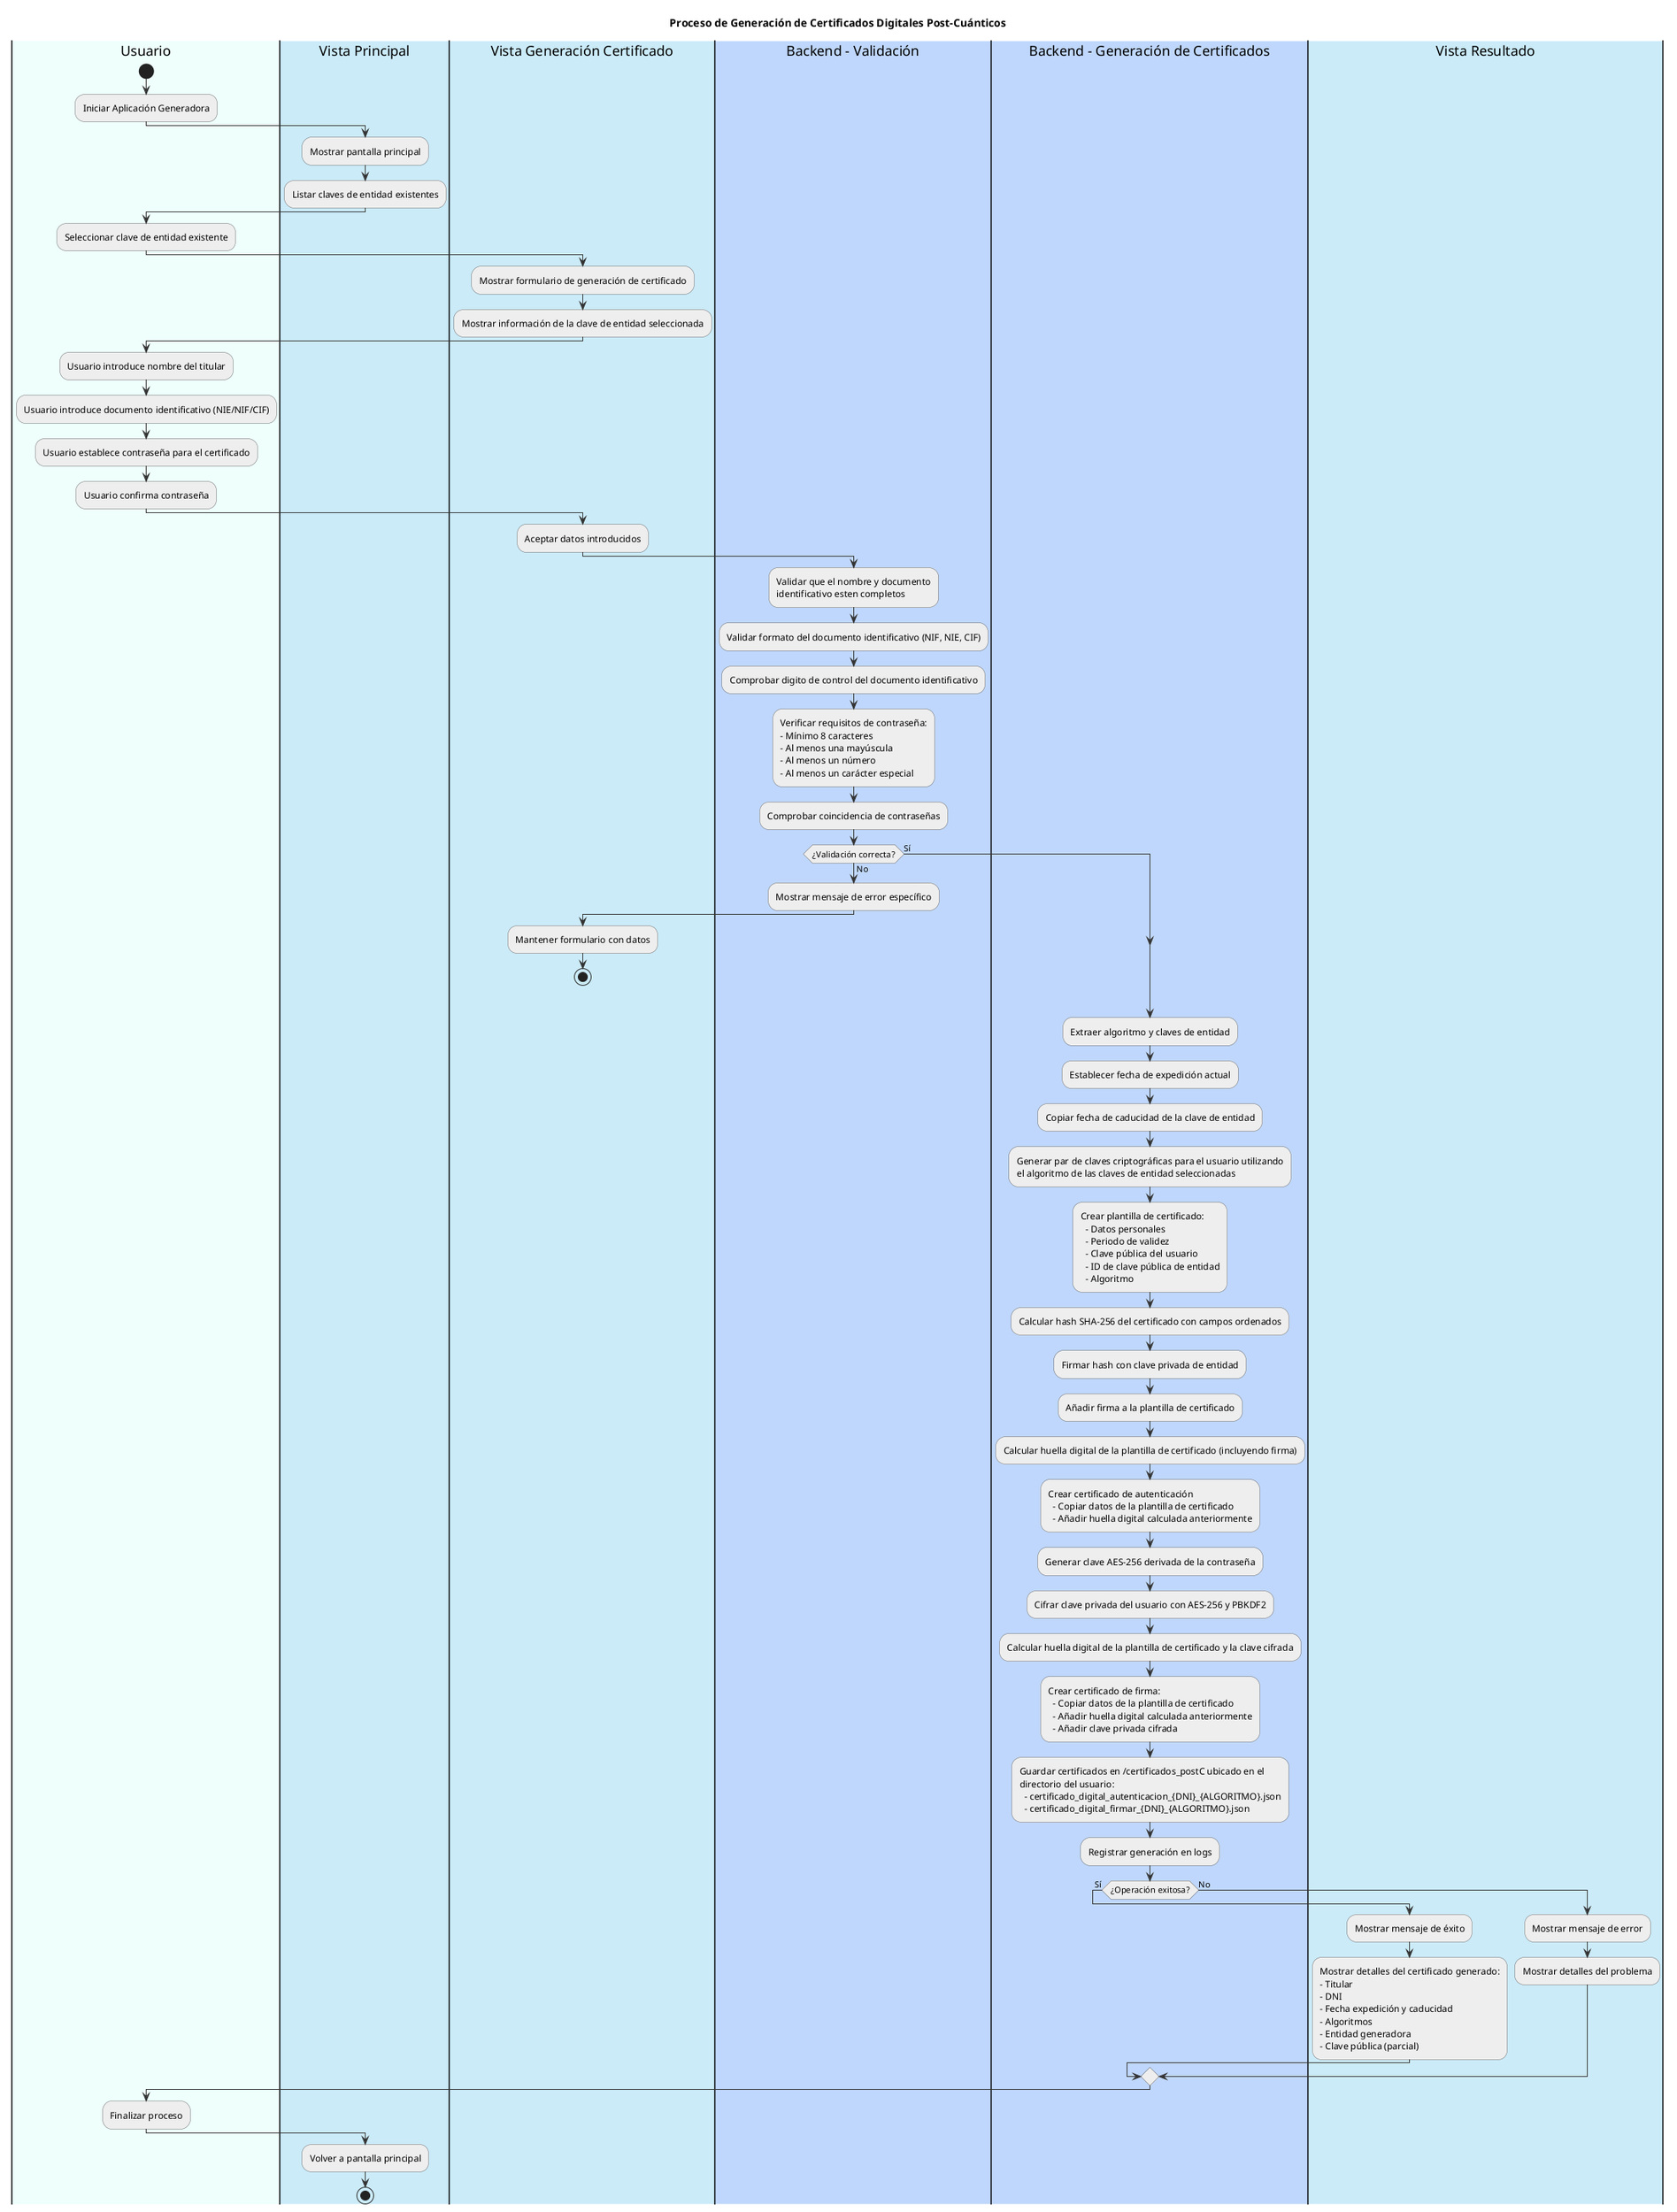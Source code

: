 @startuml Proceso de Generación de Certificados

' Configuración visual
skinparam backgroundColor white
skinparam handwritten false
skinparam DefaultFontName Arial
skinparam ArrowColor #333333
skinparam ActivityBorderColor #666666
skinparam ActivityBackgroundColor #EEEEEE

title Proceso de Generación de Certificados Digitales Post-Cuánticos

|#eefffc|Usuario|
start
:Iniciar Aplicación Generadora;

|#cbebf9|Vista Principal|
:Mostrar pantalla principal;
:Listar claves de entidad existentes;

|Usuario|
:Seleccionar clave de entidad existente;

|#cbebf9|Vista Generación Certificado|
:Mostrar formulario de generación de certificado;
:Mostrar información de la clave de entidad seleccionada;

|Usuario|
:Usuario introduce nombre del titular;
:Usuario introduce documento identificativo (NIE/NIF/CIF);
:Usuario establece contraseña para el certificado;
:Usuario confirma contraseña;

|Vista Generación Certificado|
:Aceptar datos introducidos;

|#bfd7fc|Backend - Validación|
:Validar que el nombre y documento 
identificativo esten completos;
:Validar formato del documento identificativo (NIF, NIE, CIF);
:Comprobar digito de control del documento identificativo;
:Verificar requisitos de contraseña:
- Mínimo 8 caracteres
- Al menos una mayúscula
- Al menos un número
- Al menos un carácter especial;
:Comprobar coincidencia de contraseñas;

if (¿Validación correcta?) then (No)
  :Mostrar mensaje de error específico;
  |Vista Generación Certificado|
  :Mantener formulario con datos;
  stop
else (Sí)
endif

|#bfd7fc|Backend - Generación de Certificados|
:Extraer algoritmo y claves de entidad;
:Establecer fecha de expedición actual;
:Copiar fecha de caducidad de la clave de entidad;
:Generar par de claves criptográficas para el usuario utilizando
el algoritmo de las claves de entidad seleccionadas;
:Crear plantilla de certificado:
  - Datos personales
  - Periodo de validez
  - Clave pública del usuario
  - ID de clave pública de entidad
  - Algoritmo;
:Calcular hash SHA-256 del certificado con campos ordenados;
:Firmar hash con clave privada de entidad;
:Añadir firma a la plantilla de certificado;
:Calcular huella digital de la plantilla de certificado (incluyendo firma);
:Crear certificado de autenticación
  - Copiar datos de la plantilla de certificado
  - Añadir huella digital calculada anteriormente;

:Generar clave AES-256 derivada de la contraseña;
:Cifrar clave privada del usuario con AES-256 y PBKDF2;
:Calcular huella digital de la plantilla de certificado y la clave cifrada;
:Crear certificado de firma:
  - Copiar datos de la plantilla de certificado
  - Añadir huella digital calculada anteriormente
  - Añadir clave privada cifrada;

:Guardar certificados en /certificados_postC ubicado en el 
directorio del usuario:
  - certificado_digital_autenticacion_{DNI}_{ALGORITMO}.json
  - certificado_digital_firmar_{DNI}_{ALGORITMO}.json;
:Registrar generación en logs;

if (¿Operación exitosa?) then (Sí)
  |#LightPink|Vista Resultado|
  :Mostrar mensaje de éxito;
  :Mostrar detalles del certificado generado:
  - Titular
  - DNI
  - Fecha expedición y caducidad
  - Algoritmos
  - Entidad generadora
  - Clave pública (parcial);
else (No)
  |#cbebf9|Vista Resultado|
  :Mostrar mensaje de error;
  :Mostrar detalles del problema;
endif

|Usuario|
:Finalizar proceso;

|Vista Principal|
:Volver a pantalla principal;

stop

' Metodos involucrados: (vista_crear_certificado, validar_datos_usuario, validate_password, generar_certificado, encrypt_private_key )
' Comentar que la gneriacion, firma y verificacion siempre hay que comprobar el algoritmo.

@enduml